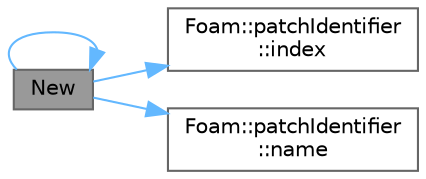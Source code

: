digraph "New"
{
 // LATEX_PDF_SIZE
  bgcolor="transparent";
  edge [fontname=Helvetica,fontsize=10,labelfontname=Helvetica,labelfontsize=10];
  node [fontname=Helvetica,fontsize=10,shape=box,height=0.2,width=0.4];
  rankdir="LR";
  Node1 [id="Node000001",label="New",height=0.2,width=0.4,color="gray40", fillcolor="grey60", style="filled", fontcolor="black",tooltip=" "];
  Node1 -> Node2 [id="edge1_Node000001_Node000002",color="steelblue1",style="solid",tooltip=" "];
  Node2 [id="Node000002",label="Foam::patchIdentifier\l::index",height=0.2,width=0.4,color="grey40", fillcolor="white", style="filled",URL="$classFoam_1_1patchIdentifier.html#a79494db495b9730bf3a05557f0f8fffd",tooltip=" "];
  Node1 -> Node3 [id="edge2_Node000001_Node000003",color="steelblue1",style="solid",tooltip=" "];
  Node3 [id="Node000003",label="Foam::patchIdentifier\l::name",height=0.2,width=0.4,color="grey40", fillcolor="white", style="filled",URL="$classFoam_1_1patchIdentifier.html#a96ca9d9164d69ea066ae5bb92311119f",tooltip=" "];
  Node1 -> Node1 [id="edge3_Node000001_Node000001",color="steelblue1",style="solid",tooltip=" "];
}
